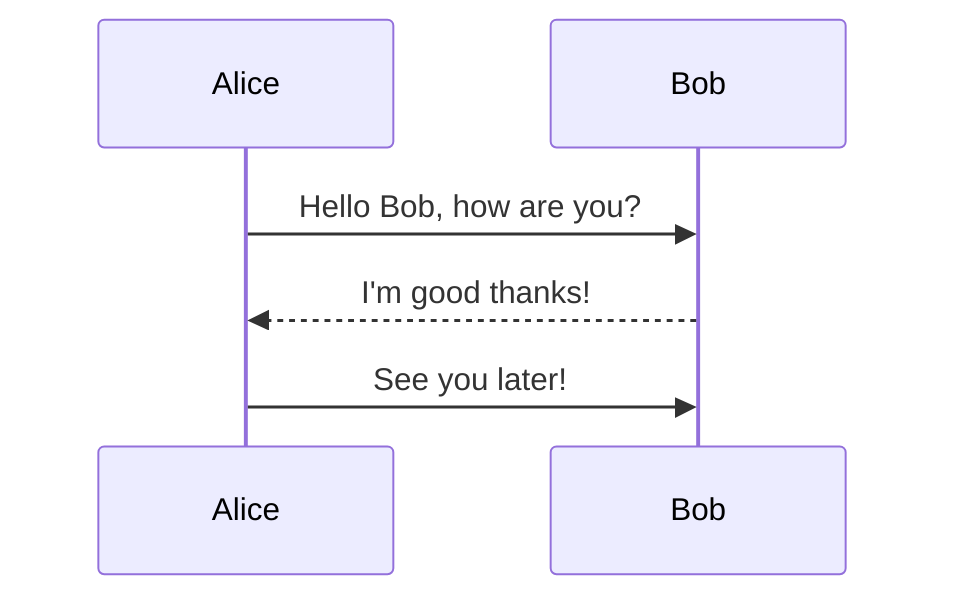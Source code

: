 sequenceDiagram
    participant A as Alice
    participant B as Bob
    A->>B: Hello Bob, how are you?
    B-->>A: I'm good thanks!
    A->>B: See you later!